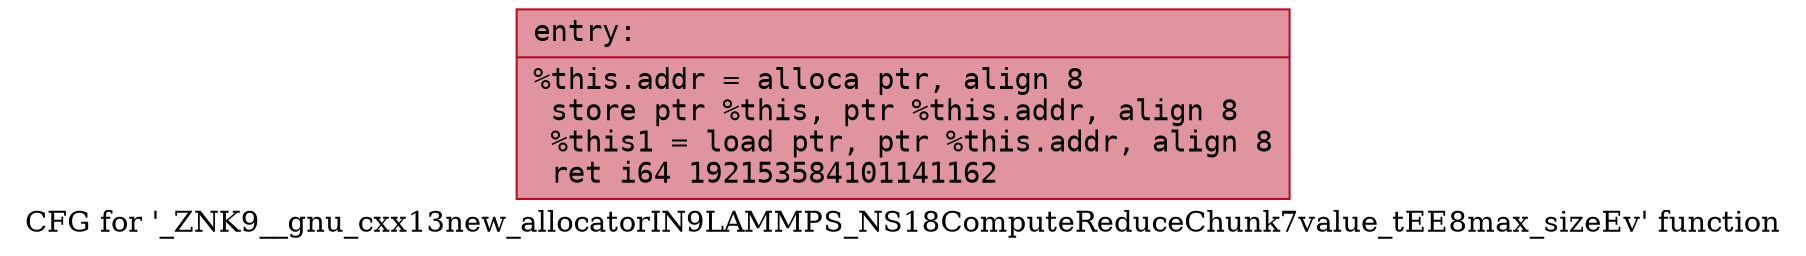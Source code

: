 digraph "CFG for '_ZNK9__gnu_cxx13new_allocatorIN9LAMMPS_NS18ComputeReduceChunk7value_tEE8max_sizeEv' function" {
	label="CFG for '_ZNK9__gnu_cxx13new_allocatorIN9LAMMPS_NS18ComputeReduceChunk7value_tEE8max_sizeEv' function";

	Node0x562fdb288ac0 [shape=record,color="#b70d28ff", style=filled, fillcolor="#b70d2870" fontname="Courier",label="{entry:\l|  %this.addr = alloca ptr, align 8\l  store ptr %this, ptr %this.addr, align 8\l  %this1 = load ptr, ptr %this.addr, align 8\l  ret i64 192153584101141162\l}"];
}
